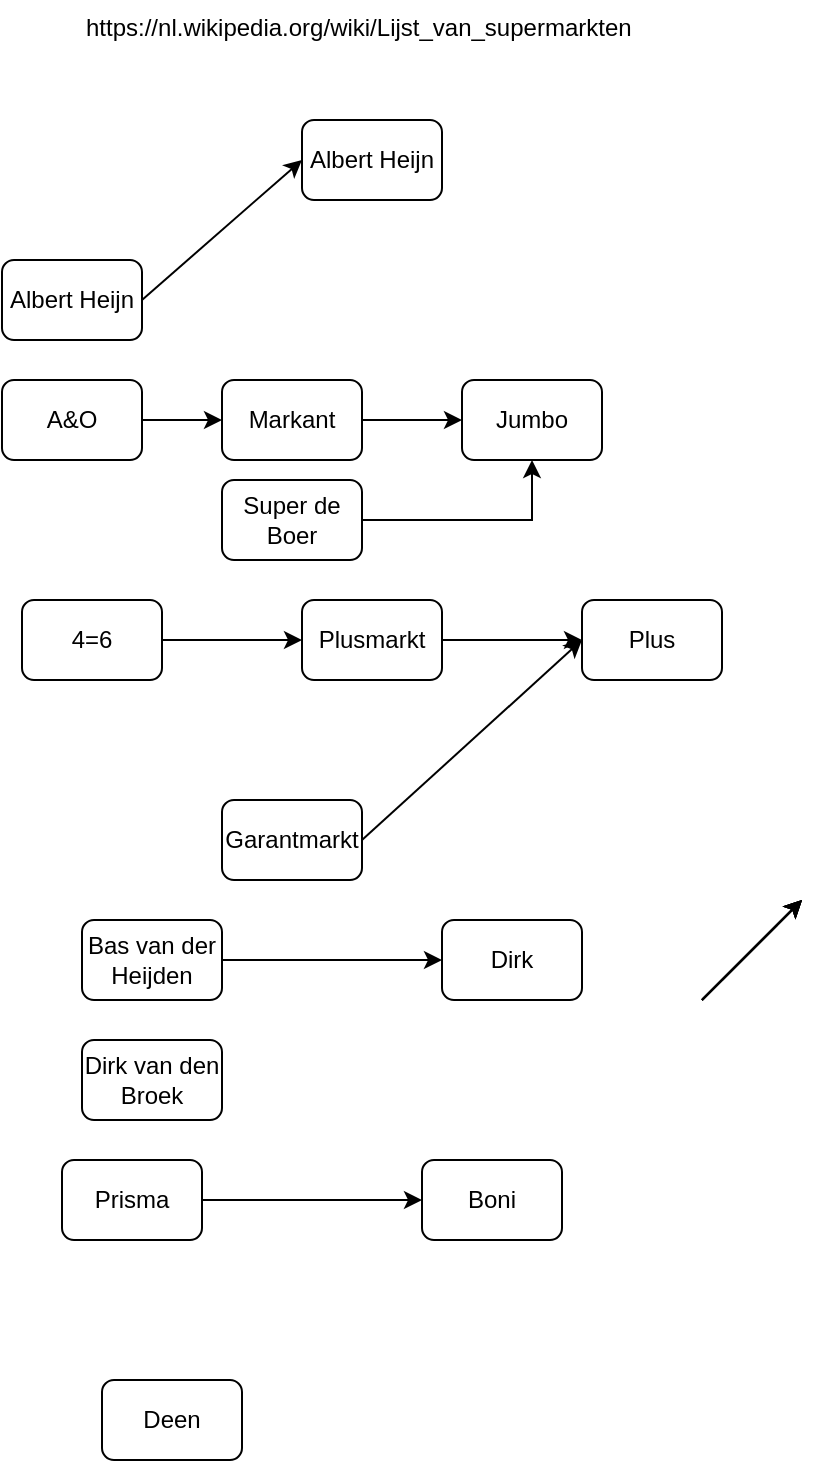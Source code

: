 <mxfile version="13.6.9" type="github">
  <diagram id="lunRRe2EwSeKriJDAwye" name="Page-1">
    <mxGraphModel dx="1119" dy="985" grid="1" gridSize="10" guides="1" tooltips="1" connect="1" arrows="1" fold="1" page="1" pageScale="1" pageWidth="850" pageHeight="1100" math="0" shadow="0">
      <root>
        <mxCell id="0" />
        <mxCell id="1" parent="0" />
        <mxCell id="BnBD0lyTiDFalFV81o5i-1" value="Albert Heijn" style="rounded=1;whiteSpace=wrap;html=1;" parent="1" vertex="1">
          <mxGeometry x="50" y="160" width="70" height="40" as="geometry" />
        </mxCell>
        <mxCell id="BnBD0lyTiDFalFV81o5i-2" value="Albert Heijn" style="rounded=1;whiteSpace=wrap;html=1;" parent="1" vertex="1">
          <mxGeometry x="200" y="90" width="70" height="40" as="geometry" />
        </mxCell>
        <mxCell id="BnBD0lyTiDFalFV81o5i-3" value="" style="endArrow=classic;html=1;exitX=1;exitY=0.5;exitDx=0;exitDy=0;entryX=0;entryY=0.5;entryDx=0;entryDy=0;" parent="1" source="BnBD0lyTiDFalFV81o5i-1" target="BnBD0lyTiDFalFV81o5i-2" edge="1">
          <mxGeometry width="50" height="50" relative="1" as="geometry">
            <mxPoint x="400" y="440" as="sourcePoint" />
            <mxPoint x="450" y="390" as="targetPoint" />
          </mxGeometry>
        </mxCell>
        <mxCell id="BnBD0lyTiDFalFV81o5i-4" value="4=6" style="rounded=1;whiteSpace=wrap;html=1;" parent="1" vertex="1">
          <mxGeometry x="60" y="330" width="70" height="40" as="geometry" />
        </mxCell>
        <mxCell id="BnBD0lyTiDFalFV81o5i-5" value="Plusmarkt" style="rounded=1;whiteSpace=wrap;html=1;" parent="1" vertex="1">
          <mxGeometry x="200" y="330" width="70" height="40" as="geometry" />
        </mxCell>
        <mxCell id="BnBD0lyTiDFalFV81o5i-6" value="Plus" style="rounded=1;whiteSpace=wrap;html=1;" parent="1" vertex="1">
          <mxGeometry x="340" y="330" width="70" height="40" as="geometry" />
        </mxCell>
        <mxCell id="BnBD0lyTiDFalFV81o5i-7" value="" style="endArrow=classic;html=1;exitX=1;exitY=0.5;exitDx=0;exitDy=0;entryX=0;entryY=0.5;entryDx=0;entryDy=0;" parent="1" source="BnBD0lyTiDFalFV81o5i-4" target="BnBD0lyTiDFalFV81o5i-5" edge="1">
          <mxGeometry width="50" height="50" relative="1" as="geometry">
            <mxPoint x="130" y="250" as="sourcePoint" />
            <mxPoint x="210" y="180" as="targetPoint" />
          </mxGeometry>
        </mxCell>
        <mxCell id="BnBD0lyTiDFalFV81o5i-8" value="" style="endArrow=classic;html=1;exitX=1;exitY=0.5;exitDx=0;exitDy=0;entryX=0;entryY=0.5;entryDx=0;entryDy=0;" parent="1" source="BnBD0lyTiDFalFV81o5i-5" target="BnBD0lyTiDFalFV81o5i-6" edge="1">
          <mxGeometry width="50" height="50" relative="1" as="geometry">
            <mxPoint x="140" y="360" as="sourcePoint" />
            <mxPoint x="210" y="360" as="targetPoint" />
          </mxGeometry>
        </mxCell>
        <mxCell id="BnBD0lyTiDFalFV81o5i-9" value="Dirk" style="rounded=1;whiteSpace=wrap;html=1;" parent="1" vertex="1">
          <mxGeometry x="270" y="490" width="70" height="40" as="geometry" />
        </mxCell>
        <mxCell id="BnBD0lyTiDFalFV81o5i-10" value="Bas van der Heijden" style="rounded=1;whiteSpace=wrap;html=1;" parent="1" vertex="1">
          <mxGeometry x="90" y="490" width="70" height="40" as="geometry" />
        </mxCell>
        <mxCell id="BnBD0lyTiDFalFV81o5i-11" value="" style="endArrow=classic;html=1;exitX=1;exitY=0.5;exitDx=0;exitDy=0;entryX=0;entryY=0.5;entryDx=0;entryDy=0;" parent="1" source="BnBD0lyTiDFalFV81o5i-10" target="BnBD0lyTiDFalFV81o5i-9" edge="1">
          <mxGeometry width="50" height="50" relative="1" as="geometry">
            <mxPoint x="280" y="300" as="sourcePoint" />
            <mxPoint x="350" y="300" as="targetPoint" />
          </mxGeometry>
        </mxCell>
        <mxCell id="BnBD0lyTiDFalFV81o5i-12" value="Garantmarkt" style="rounded=1;whiteSpace=wrap;html=1;" parent="1" vertex="1">
          <mxGeometry x="160" y="430" width="70" height="40" as="geometry" />
        </mxCell>
        <mxCell id="BnBD0lyTiDFalFV81o5i-13" value="" style="endArrow=classic;html=1;exitX=1;exitY=0.5;exitDx=0;exitDy=0;entryX=0;entryY=0.5;entryDx=0;entryDy=0;" parent="1" source="BnBD0lyTiDFalFV81o5i-12" target="BnBD0lyTiDFalFV81o5i-6" edge="1">
          <mxGeometry width="50" height="50" relative="1" as="geometry">
            <mxPoint x="280" y="360" as="sourcePoint" />
            <mxPoint x="340" y="350" as="targetPoint" />
          </mxGeometry>
        </mxCell>
        <UserObject label="https://nl.wikipedia.org/wiki/Lijst_van_supermarkten" link="https://nl.wikipedia.org/wiki/Lijst_van_supermarkten" id="BnBD0lyTiDFalFV81o5i-14">
          <mxCell style="text;whiteSpace=wrap;html=1;" parent="1" vertex="1">
            <mxGeometry x="90" y="30" width="300" height="30" as="geometry" />
          </mxCell>
        </UserObject>
        <mxCell id="uC9FSntawBr9f2thsel3-1" value="Boni" style="rounded=1;whiteSpace=wrap;html=1;" vertex="1" parent="1">
          <mxGeometry x="260" y="610" width="70" height="40" as="geometry" />
        </mxCell>
        <mxCell id="uC9FSntawBr9f2thsel3-2" value="Prisma" style="rounded=1;whiteSpace=wrap;html=1;" vertex="1" parent="1">
          <mxGeometry x="80" y="610" width="70" height="40" as="geometry" />
        </mxCell>
        <mxCell id="uC9FSntawBr9f2thsel3-3" value="Deen" style="rounded=1;whiteSpace=wrap;html=1;" vertex="1" parent="1">
          <mxGeometry x="100" y="720" width="70" height="40" as="geometry" />
        </mxCell>
        <mxCell id="uC9FSntawBr9f2thsel3-4" value="" style="endArrow=classic;html=1;exitX=1;exitY=0.5;exitDx=0;exitDy=0;entryX=0;entryY=0.5;entryDx=0;entryDy=0;" edge="1" parent="1" source="uC9FSntawBr9f2thsel3-2" target="uC9FSntawBr9f2thsel3-1">
          <mxGeometry width="50" height="50" relative="1" as="geometry">
            <mxPoint x="140" y="620" as="sourcePoint" />
            <mxPoint x="250" y="620" as="targetPoint" />
          </mxGeometry>
        </mxCell>
        <mxCell id="uC9FSntawBr9f2thsel3-5" value="Dirk van den Broek" style="rounded=1;whiteSpace=wrap;html=1;" vertex="1" parent="1">
          <mxGeometry x="90" y="550" width="70" height="40" as="geometry" />
        </mxCell>
        <mxCell id="uC9FSntawBr9f2thsel3-17" style="edgeStyle=orthogonalEdgeStyle;rounded=0;orthogonalLoop=1;jettySize=auto;html=1;exitX=1;exitY=0.5;exitDx=0;exitDy=0;" edge="1" parent="1" source="uC9FSntawBr9f2thsel3-6" target="uC9FSntawBr9f2thsel3-9">
          <mxGeometry relative="1" as="geometry" />
        </mxCell>
        <mxCell id="uC9FSntawBr9f2thsel3-6" value="Super de Boer" style="rounded=1;whiteSpace=wrap;html=1;" vertex="1" parent="1">
          <mxGeometry x="160" y="270" width="70" height="40" as="geometry" />
        </mxCell>
        <mxCell id="uC9FSntawBr9f2thsel3-11" value="" style="edgeStyle=orthogonalEdgeStyle;rounded=0;orthogonalLoop=1;jettySize=auto;html=1;" edge="1" parent="1" source="uC9FSntawBr9f2thsel3-7" target="uC9FSntawBr9f2thsel3-8">
          <mxGeometry relative="1" as="geometry" />
        </mxCell>
        <mxCell id="uC9FSntawBr9f2thsel3-7" value="A&amp;amp;O" style="rounded=1;whiteSpace=wrap;html=1;" vertex="1" parent="1">
          <mxGeometry x="50" y="220" width="70" height="40" as="geometry" />
        </mxCell>
        <mxCell id="uC9FSntawBr9f2thsel3-13" value="" style="edgeStyle=orthogonalEdgeStyle;rounded=0;orthogonalLoop=1;jettySize=auto;html=1;" edge="1" parent="1" source="uC9FSntawBr9f2thsel3-8" target="uC9FSntawBr9f2thsel3-9">
          <mxGeometry relative="1" as="geometry" />
        </mxCell>
        <mxCell id="uC9FSntawBr9f2thsel3-8" value="Markant" style="rounded=1;whiteSpace=wrap;html=1;" vertex="1" parent="1">
          <mxGeometry x="160" y="220" width="70" height="40" as="geometry" />
        </mxCell>
        <mxCell id="uC9FSntawBr9f2thsel3-9" value="Jumbo" style="rounded=1;whiteSpace=wrap;html=1;" vertex="1" parent="1">
          <mxGeometry x="280" y="220" width="70" height="40" as="geometry" />
        </mxCell>
        <mxCell id="uC9FSntawBr9f2thsel3-10" value="" style="endArrow=classic;html=1;" edge="1" parent="1">
          <mxGeometry width="50" height="50" relative="1" as="geometry">
            <mxPoint x="400" y="530" as="sourcePoint" />
            <mxPoint x="450" y="480" as="targetPoint" />
          </mxGeometry>
        </mxCell>
        <mxCell id="uC9FSntawBr9f2thsel3-12" value="" style="endArrow=classic;html=1;" edge="1" parent="1">
          <mxGeometry width="50" height="50" relative="1" as="geometry">
            <mxPoint x="400" y="530" as="sourcePoint" />
            <mxPoint x="450" y="480" as="targetPoint" />
          </mxGeometry>
        </mxCell>
        <mxCell id="uC9FSntawBr9f2thsel3-14" value="" style="endArrow=classic;html=1;" edge="1" parent="1">
          <mxGeometry width="50" height="50" relative="1" as="geometry">
            <mxPoint x="400" y="530" as="sourcePoint" />
            <mxPoint x="450" y="480" as="targetPoint" />
          </mxGeometry>
        </mxCell>
        <mxCell id="uC9FSntawBr9f2thsel3-16" value="" style="endArrow=classic;html=1;" edge="1" parent="1">
          <mxGeometry width="50" height="50" relative="1" as="geometry">
            <mxPoint x="400" y="530" as="sourcePoint" />
            <mxPoint x="450" y="480" as="targetPoint" />
          </mxGeometry>
        </mxCell>
      </root>
    </mxGraphModel>
  </diagram>
</mxfile>
